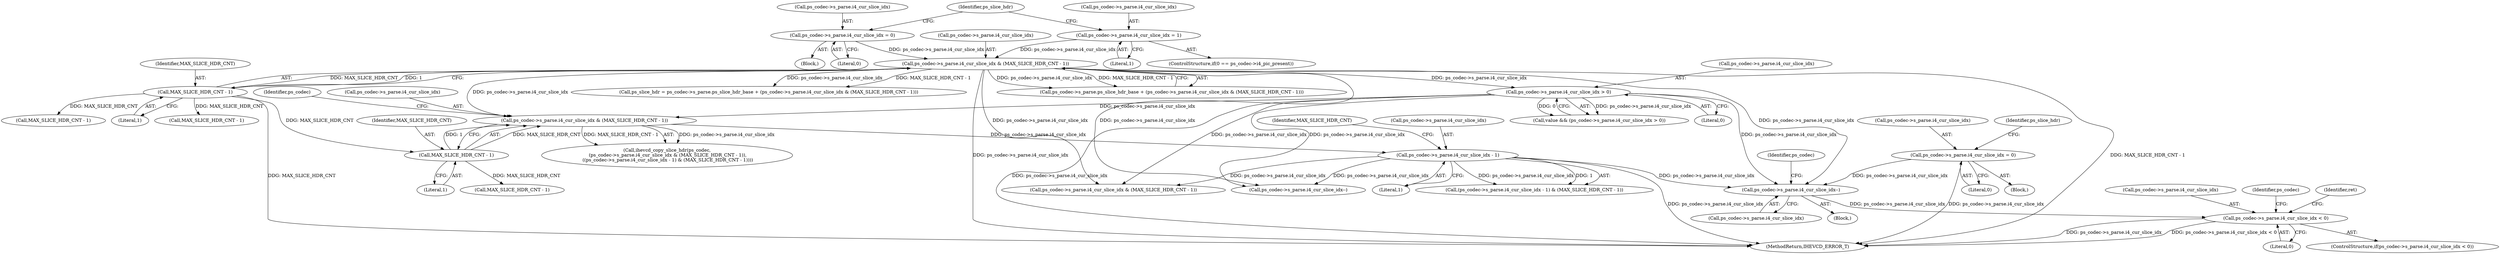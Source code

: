 digraph "0_Android_7c9be319a279654e55a6d757265f88c61a16a4d5@pointer" {
"1002638" [label="(Call,ps_codec->s_parse.i4_cur_slice_idx--)"];
"1000436" [label="(Call,ps_codec->s_parse.i4_cur_slice_idx > 0)"];
"1000411" [label="(Call,ps_codec->s_parse.i4_cur_slice_idx & (MAX_SLICE_HDR_CNT - 1))"];
"1000396" [label="(Call,ps_codec->s_parse.i4_cur_slice_idx = 1)"];
"1000381" [label="(Call,ps_codec->s_parse.i4_cur_slice_idx = 0)"];
"1000417" [label="(Call,MAX_SLICE_HDR_CNT - 1)"];
"1000456" [label="(Call,ps_codec->s_parse.i4_cur_slice_idx - 1)"];
"1000446" [label="(Call,ps_codec->s_parse.i4_cur_slice_idx & (MAX_SLICE_HDR_CNT - 1))"];
"1000452" [label="(Call,MAX_SLICE_HDR_CNT - 1)"];
"1002571" [label="(Call,ps_codec->s_parse.i4_cur_slice_idx = 0)"];
"1002645" [label="(Call,ps_codec->s_parse.i4_cur_slice_idx < 0)"];
"1000442" [label="(Literal,0)"];
"1002646" [label="(Call,ps_codec->s_parse.i4_cur_slice_idx)"];
"1000452" [label="(Call,MAX_SLICE_HDR_CNT - 1)"];
"1002648" [label="(Identifier,ps_codec)"];
"1000390" [label="(ControlStructure,if(0 == ps_codec->i4_pic_present))"];
"1002655" [label="(Identifier,ps_codec)"];
"1000411" [label="(Call,ps_codec->s_parse.i4_cur_slice_idx & (MAX_SLICE_HDR_CNT - 1))"];
"1000444" [label="(Call,ihevcd_copy_slice_hdr(ps_codec,\n (ps_codec->s_parse.i4_cur_slice_idx & (MAX_SLICE_HDR_CNT - 1)),\n ((ps_codec->s_parse.i4_cur_slice_idx - 1) & (MAX_SLICE_HDR_CNT - 1))))"];
"1000412" [label="(Call,ps_codec->s_parse.i4_cur_slice_idx)"];
"1000457" [label="(Call,ps_codec->s_parse.i4_cur_slice_idx)"];
"1002515" [label="(Block,)"];
"1002582" [label="(Identifier,ps_slice_hdr)"];
"1000404" [label="(Identifier,ps_slice_hdr)"];
"1000381" [label="(Call,ps_codec->s_parse.i4_cur_slice_idx = 0)"];
"1002639" [label="(Call,ps_codec->s_parse.i4_cur_slice_idx)"];
"1002533" [label="(Call,MAX_SLICE_HDR_CNT - 1)"];
"1000459" [label="(Identifier,ps_codec)"];
"1002644" [label="(ControlStructure,if(ps_codec->s_parse.i4_cur_slice_idx < 0))"];
"1000454" [label="(Literal,1)"];
"1002527" [label="(Call,ps_codec->s_parse.i4_cur_slice_idx & (MAX_SLICE_HDR_CNT - 1))"];
"1000419" [label="(Literal,1)"];
"1002651" [label="(Literal,0)"];
"1000382" [label="(Call,ps_codec->s_parse.i4_cur_slice_idx)"];
"1002571" [label="(Call,ps_codec->s_parse.i4_cur_slice_idx = 0)"];
"1000446" [label="(Call,ps_codec->s_parse.i4_cur_slice_idx & (MAX_SLICE_HDR_CNT - 1))"];
"1000380" [label="(Block,)"];
"1000403" [label="(Call,ps_slice_hdr = ps_codec->s_parse.ps_slice_hdr_base + (ps_codec->s_parse.i4_cur_slice_idx & (MAX_SLICE_HDR_CNT - 1)))"];
"1000456" [label="(Call,ps_codec->s_parse.i4_cur_slice_idx - 1)"];
"1000387" [label="(Literal,0)"];
"1000397" [label="(Call,ps_codec->s_parse.i4_cur_slice_idx)"];
"1001803" [label="(Call,MAX_SLICE_HDR_CNT - 1)"];
"1002660" [label="(Identifier,ret)"];
"1002572" [label="(Call,ps_codec->s_parse.i4_cur_slice_idx)"];
"1000447" [label="(Call,ps_codec->s_parse.i4_cur_slice_idx)"];
"1002645" [label="(Call,ps_codec->s_parse.i4_cur_slice_idx < 0)"];
"1000418" [label="(Identifier,MAX_SLICE_HDR_CNT)"];
"1000462" [label="(Literal,1)"];
"1002638" [label="(Call,ps_codec->s_parse.i4_cur_slice_idx--)"];
"1002661" [label="(MethodReturn,IHEVCD_ERROR_T)"];
"1000405" [label="(Call,ps_codec->s_parse.ps_slice_hdr_base + (ps_codec->s_parse.i4_cur_slice_idx & (MAX_SLICE_HDR_CNT - 1)))"];
"1000396" [label="(Call,ps_codec->s_parse.i4_cur_slice_idx = 1)"];
"1001766" [label="(Call,ps_codec->s_parse.i4_cur_slice_idx--)"];
"1000417" [label="(Call,MAX_SLICE_HDR_CNT - 1)"];
"1000455" [label="(Call,(ps_codec->s_parse.i4_cur_slice_idx - 1) & (MAX_SLICE_HDR_CNT - 1))"];
"1002632" [label="(Block,)"];
"1000453" [label="(Identifier,MAX_SLICE_HDR_CNT)"];
"1000437" [label="(Call,ps_codec->s_parse.i4_cur_slice_idx)"];
"1000436" [label="(Call,ps_codec->s_parse.i4_cur_slice_idx > 0)"];
"1002577" [label="(Literal,0)"];
"1000464" [label="(Identifier,MAX_SLICE_HDR_CNT)"];
"1000463" [label="(Call,MAX_SLICE_HDR_CNT - 1)"];
"1000434" [label="(Call,value && (ps_codec->s_parse.i4_cur_slice_idx > 0))"];
"1000402" [label="(Literal,1)"];
"1002638" -> "1002632"  [label="AST: "];
"1002638" -> "1002639"  [label="CFG: "];
"1002639" -> "1002638"  [label="AST: "];
"1002648" -> "1002638"  [label="CFG: "];
"1000436" -> "1002638"  [label="DDG: ps_codec->s_parse.i4_cur_slice_idx"];
"1000456" -> "1002638"  [label="DDG: ps_codec->s_parse.i4_cur_slice_idx"];
"1000411" -> "1002638"  [label="DDG: ps_codec->s_parse.i4_cur_slice_idx"];
"1002571" -> "1002638"  [label="DDG: ps_codec->s_parse.i4_cur_slice_idx"];
"1002638" -> "1002645"  [label="DDG: ps_codec->s_parse.i4_cur_slice_idx"];
"1000436" -> "1000434"  [label="AST: "];
"1000436" -> "1000442"  [label="CFG: "];
"1000437" -> "1000436"  [label="AST: "];
"1000442" -> "1000436"  [label="AST: "];
"1000434" -> "1000436"  [label="CFG: "];
"1000436" -> "1002661"  [label="DDG: ps_codec->s_parse.i4_cur_slice_idx"];
"1000436" -> "1000434"  [label="DDG: ps_codec->s_parse.i4_cur_slice_idx"];
"1000436" -> "1000434"  [label="DDG: 0"];
"1000411" -> "1000436"  [label="DDG: ps_codec->s_parse.i4_cur_slice_idx"];
"1000436" -> "1000446"  [label="DDG: ps_codec->s_parse.i4_cur_slice_idx"];
"1000436" -> "1001766"  [label="DDG: ps_codec->s_parse.i4_cur_slice_idx"];
"1000436" -> "1002527"  [label="DDG: ps_codec->s_parse.i4_cur_slice_idx"];
"1000411" -> "1000405"  [label="AST: "];
"1000411" -> "1000417"  [label="CFG: "];
"1000412" -> "1000411"  [label="AST: "];
"1000417" -> "1000411"  [label="AST: "];
"1000405" -> "1000411"  [label="CFG: "];
"1000411" -> "1002661"  [label="DDG: ps_codec->s_parse.i4_cur_slice_idx"];
"1000411" -> "1002661"  [label="DDG: MAX_SLICE_HDR_CNT - 1"];
"1000411" -> "1000403"  [label="DDG: ps_codec->s_parse.i4_cur_slice_idx"];
"1000411" -> "1000403"  [label="DDG: MAX_SLICE_HDR_CNT - 1"];
"1000411" -> "1000405"  [label="DDG: ps_codec->s_parse.i4_cur_slice_idx"];
"1000411" -> "1000405"  [label="DDG: MAX_SLICE_HDR_CNT - 1"];
"1000396" -> "1000411"  [label="DDG: ps_codec->s_parse.i4_cur_slice_idx"];
"1000381" -> "1000411"  [label="DDG: ps_codec->s_parse.i4_cur_slice_idx"];
"1000417" -> "1000411"  [label="DDG: MAX_SLICE_HDR_CNT"];
"1000417" -> "1000411"  [label="DDG: 1"];
"1000411" -> "1000446"  [label="DDG: ps_codec->s_parse.i4_cur_slice_idx"];
"1000411" -> "1001766"  [label="DDG: ps_codec->s_parse.i4_cur_slice_idx"];
"1000411" -> "1002527"  [label="DDG: ps_codec->s_parse.i4_cur_slice_idx"];
"1000396" -> "1000390"  [label="AST: "];
"1000396" -> "1000402"  [label="CFG: "];
"1000397" -> "1000396"  [label="AST: "];
"1000402" -> "1000396"  [label="AST: "];
"1000404" -> "1000396"  [label="CFG: "];
"1000381" -> "1000380"  [label="AST: "];
"1000381" -> "1000387"  [label="CFG: "];
"1000382" -> "1000381"  [label="AST: "];
"1000387" -> "1000381"  [label="AST: "];
"1000404" -> "1000381"  [label="CFG: "];
"1000417" -> "1000419"  [label="CFG: "];
"1000418" -> "1000417"  [label="AST: "];
"1000419" -> "1000417"  [label="AST: "];
"1000417" -> "1002661"  [label="DDG: MAX_SLICE_HDR_CNT"];
"1000417" -> "1000452"  [label="DDG: MAX_SLICE_HDR_CNT"];
"1000417" -> "1001803"  [label="DDG: MAX_SLICE_HDR_CNT"];
"1000417" -> "1002533"  [label="DDG: MAX_SLICE_HDR_CNT"];
"1000456" -> "1000455"  [label="AST: "];
"1000456" -> "1000462"  [label="CFG: "];
"1000457" -> "1000456"  [label="AST: "];
"1000462" -> "1000456"  [label="AST: "];
"1000464" -> "1000456"  [label="CFG: "];
"1000456" -> "1002661"  [label="DDG: ps_codec->s_parse.i4_cur_slice_idx"];
"1000456" -> "1000455"  [label="DDG: ps_codec->s_parse.i4_cur_slice_idx"];
"1000456" -> "1000455"  [label="DDG: 1"];
"1000446" -> "1000456"  [label="DDG: ps_codec->s_parse.i4_cur_slice_idx"];
"1000456" -> "1001766"  [label="DDG: ps_codec->s_parse.i4_cur_slice_idx"];
"1000456" -> "1002527"  [label="DDG: ps_codec->s_parse.i4_cur_slice_idx"];
"1000446" -> "1000444"  [label="AST: "];
"1000446" -> "1000452"  [label="CFG: "];
"1000447" -> "1000446"  [label="AST: "];
"1000452" -> "1000446"  [label="AST: "];
"1000459" -> "1000446"  [label="CFG: "];
"1000446" -> "1000444"  [label="DDG: ps_codec->s_parse.i4_cur_slice_idx"];
"1000446" -> "1000444"  [label="DDG: MAX_SLICE_HDR_CNT - 1"];
"1000452" -> "1000446"  [label="DDG: MAX_SLICE_HDR_CNT"];
"1000452" -> "1000446"  [label="DDG: 1"];
"1000452" -> "1000454"  [label="CFG: "];
"1000453" -> "1000452"  [label="AST: "];
"1000454" -> "1000452"  [label="AST: "];
"1000452" -> "1000463"  [label="DDG: MAX_SLICE_HDR_CNT"];
"1002571" -> "1002515"  [label="AST: "];
"1002571" -> "1002577"  [label="CFG: "];
"1002572" -> "1002571"  [label="AST: "];
"1002577" -> "1002571"  [label="AST: "];
"1002582" -> "1002571"  [label="CFG: "];
"1002571" -> "1002661"  [label="DDG: ps_codec->s_parse.i4_cur_slice_idx"];
"1002645" -> "1002644"  [label="AST: "];
"1002645" -> "1002651"  [label="CFG: "];
"1002646" -> "1002645"  [label="AST: "];
"1002651" -> "1002645"  [label="AST: "];
"1002655" -> "1002645"  [label="CFG: "];
"1002660" -> "1002645"  [label="CFG: "];
"1002645" -> "1002661"  [label="DDG: ps_codec->s_parse.i4_cur_slice_idx"];
"1002645" -> "1002661"  [label="DDG: ps_codec->s_parse.i4_cur_slice_idx < 0"];
}

